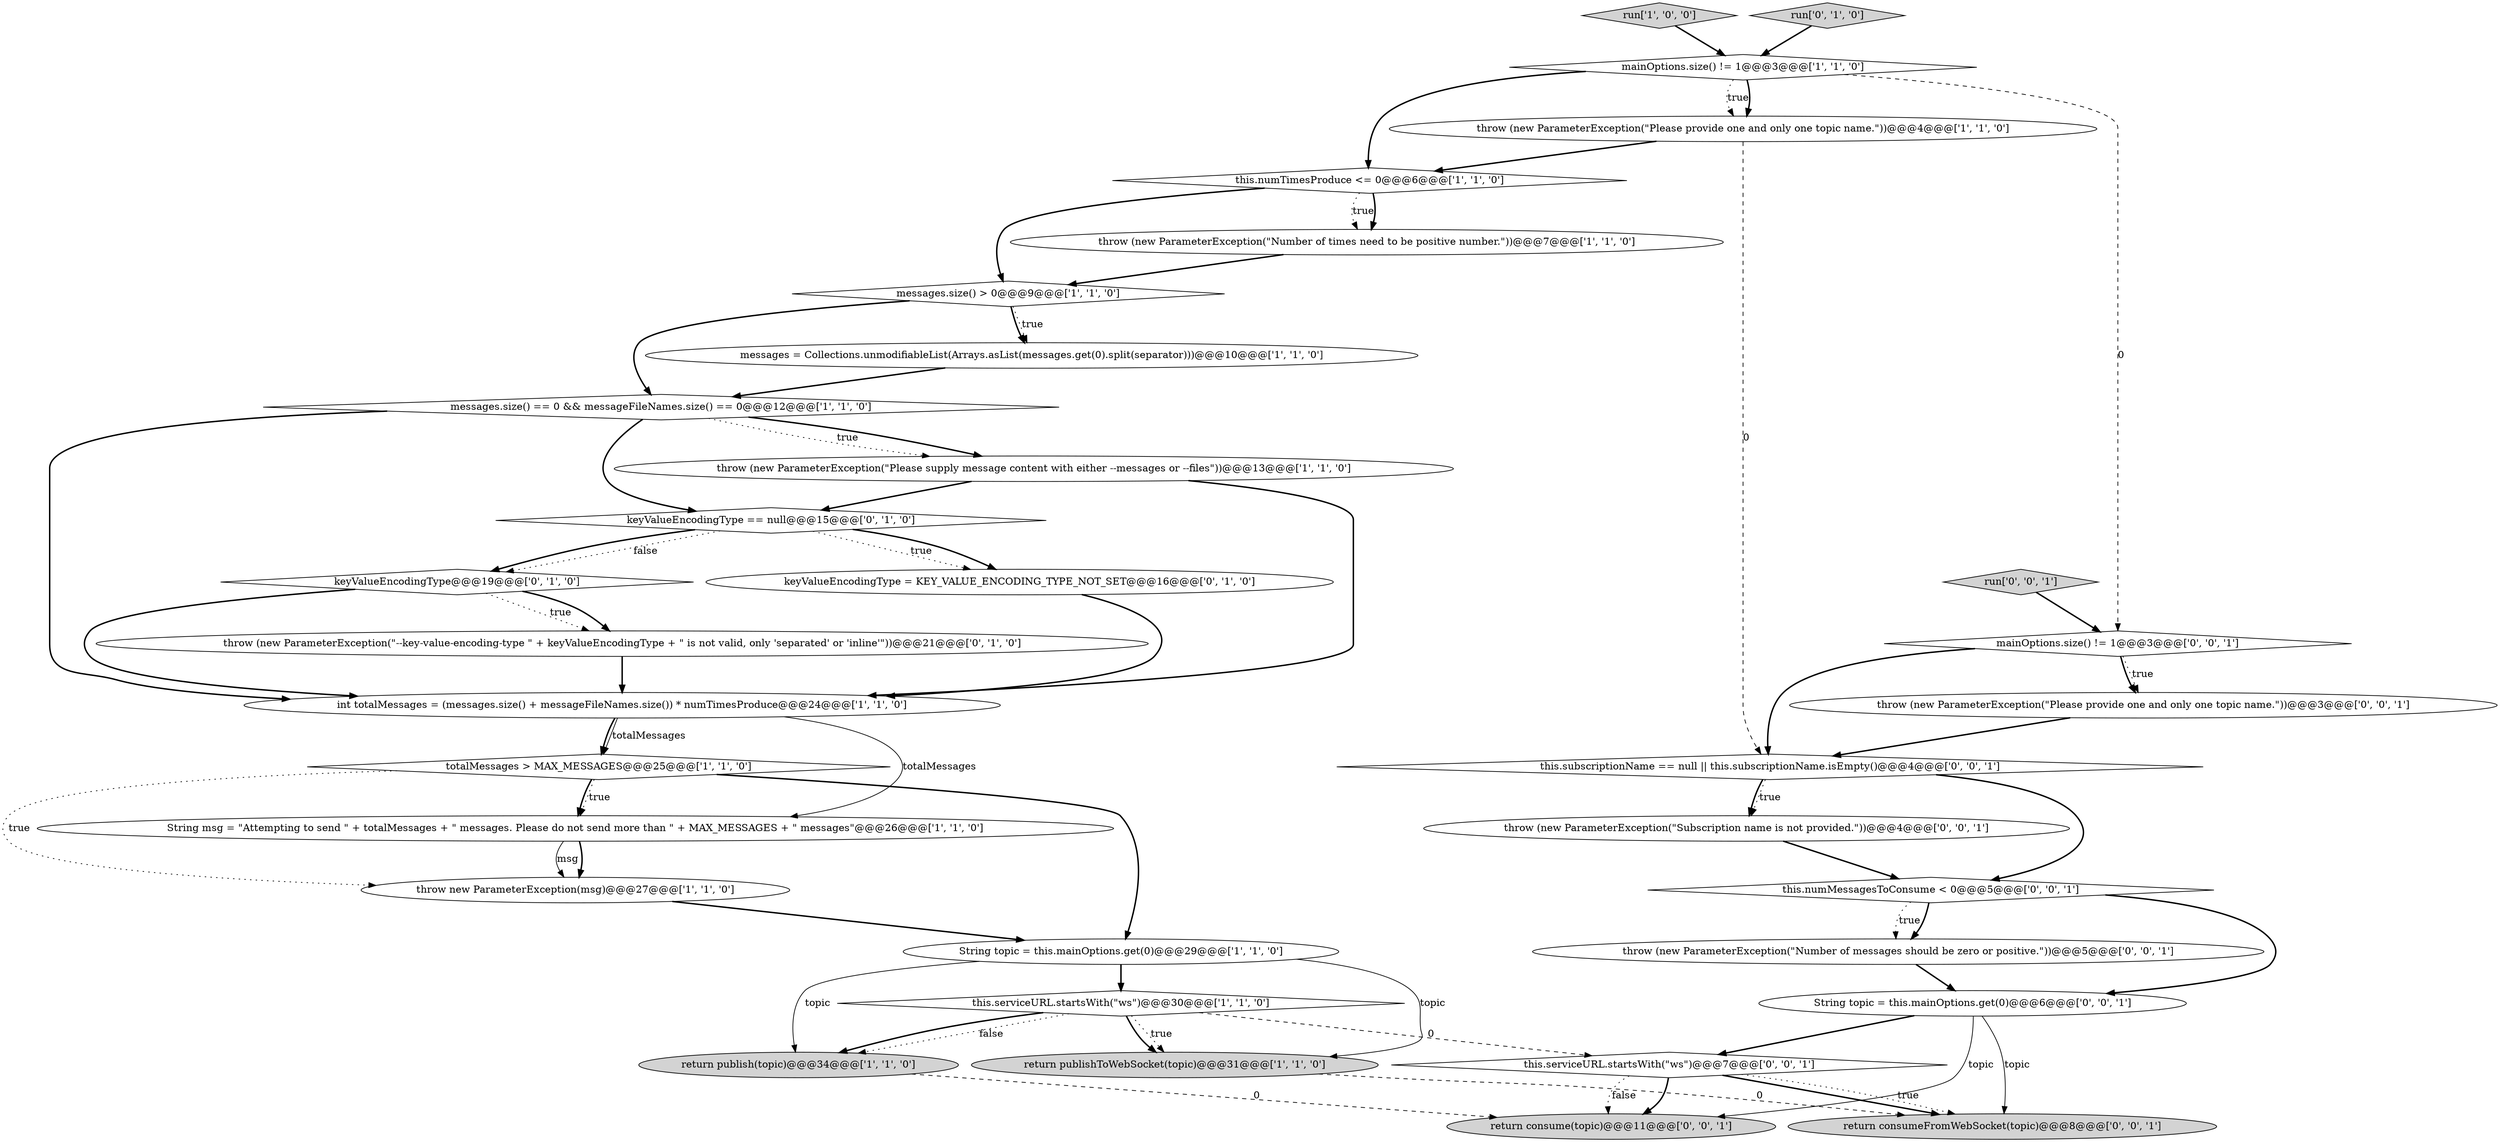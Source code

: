 digraph {
14 [style = filled, label = "throw (new ParameterException(\"Number of times need to be positive number.\"))@@@7@@@['1', '1', '0']", fillcolor = white, shape = ellipse image = "AAA0AAABBB1BBB"];
7 [style = filled, label = "return publishToWebSocket(topic)@@@31@@@['1', '1', '0']", fillcolor = lightgray, shape = ellipse image = "AAA0AAABBB1BBB"];
25 [style = filled, label = "this.subscriptionName == null || this.subscriptionName.isEmpty()@@@4@@@['0', '0', '1']", fillcolor = white, shape = diamond image = "AAA0AAABBB3BBB"];
23 [style = filled, label = "String topic = this.mainOptions.get(0)@@@6@@@['0', '0', '1']", fillcolor = white, shape = ellipse image = "AAA0AAABBB3BBB"];
4 [style = filled, label = "totalMessages > MAX_MESSAGES@@@25@@@['1', '1', '0']", fillcolor = white, shape = diamond image = "AAA0AAABBB1BBB"];
32 [style = filled, label = "return consumeFromWebSocket(topic)@@@8@@@['0', '0', '1']", fillcolor = lightgray, shape = ellipse image = "AAA0AAABBB3BBB"];
29 [style = filled, label = "mainOptions.size() != 1@@@3@@@['0', '0', '1']", fillcolor = white, shape = diamond image = "AAA0AAABBB3BBB"];
17 [style = filled, label = "keyValueEncodingType = KEY_VALUE_ENCODING_TYPE_NOT_SET@@@16@@@['0', '1', '0']", fillcolor = white, shape = ellipse image = "AAA1AAABBB2BBB"];
18 [style = filled, label = "throw (new ParameterException(\"--key-value-encoding-type \" + keyValueEncodingType + \" is not valid, only 'separated' or 'inline'\"))@@@21@@@['0', '1', '0']", fillcolor = white, shape = ellipse image = "AAA1AAABBB2BBB"];
30 [style = filled, label = "throw (new ParameterException(\"Number of messages should be zero or positive.\"))@@@5@@@['0', '0', '1']", fillcolor = white, shape = ellipse image = "AAA0AAABBB3BBB"];
6 [style = filled, label = "messages.size() > 0@@@9@@@['1', '1', '0']", fillcolor = white, shape = diamond image = "AAA0AAABBB1BBB"];
1 [style = filled, label = "throw (new ParameterException(\"Please provide one and only one topic name.\"))@@@4@@@['1', '1', '0']", fillcolor = white, shape = ellipse image = "AAA0AAABBB1BBB"];
0 [style = filled, label = "messages.size() == 0 && messageFileNames.size() == 0@@@12@@@['1', '1', '0']", fillcolor = white, shape = diamond image = "AAA0AAABBB1BBB"];
22 [style = filled, label = "throw (new ParameterException(\"Please provide one and only one topic name.\"))@@@3@@@['0', '0', '1']", fillcolor = white, shape = ellipse image = "AAA0AAABBB3BBB"];
5 [style = filled, label = "this.numTimesProduce <= 0@@@6@@@['1', '1', '0']", fillcolor = white, shape = diamond image = "AAA0AAABBB1BBB"];
16 [style = filled, label = "messages = Collections.unmodifiableList(Arrays.asList(messages.get(0).split(separator)))@@@10@@@['1', '1', '0']", fillcolor = white, shape = ellipse image = "AAA0AAABBB1BBB"];
13 [style = filled, label = "mainOptions.size() != 1@@@3@@@['1', '1', '0']", fillcolor = white, shape = diamond image = "AAA0AAABBB1BBB"];
11 [style = filled, label = "String topic = this.mainOptions.get(0)@@@29@@@['1', '1', '0']", fillcolor = white, shape = ellipse image = "AAA0AAABBB1BBB"];
9 [style = filled, label = "return publish(topic)@@@34@@@['1', '1', '0']", fillcolor = lightgray, shape = ellipse image = "AAA0AAABBB1BBB"];
19 [style = filled, label = "keyValueEncodingType@@@19@@@['0', '1', '0']", fillcolor = white, shape = diamond image = "AAA1AAABBB2BBB"];
27 [style = filled, label = "return consume(topic)@@@11@@@['0', '0', '1']", fillcolor = lightgray, shape = ellipse image = "AAA0AAABBB3BBB"];
24 [style = filled, label = "throw (new ParameterException(\"Subscription name is not provided.\"))@@@4@@@['0', '0', '1']", fillcolor = white, shape = ellipse image = "AAA0AAABBB3BBB"];
12 [style = filled, label = "this.serviceURL.startsWith(\"ws\")@@@30@@@['1', '1', '0']", fillcolor = white, shape = diamond image = "AAA0AAABBB1BBB"];
26 [style = filled, label = "this.serviceURL.startsWith(\"ws\")@@@7@@@['0', '0', '1']", fillcolor = white, shape = diamond image = "AAA0AAABBB3BBB"];
28 [style = filled, label = "run['0', '0', '1']", fillcolor = lightgray, shape = diamond image = "AAA0AAABBB3BBB"];
31 [style = filled, label = "this.numMessagesToConsume < 0@@@5@@@['0', '0', '1']", fillcolor = white, shape = diamond image = "AAA0AAABBB3BBB"];
10 [style = filled, label = "String msg = \"Attempting to send \" + totalMessages + \" messages. Please do not send more than \" + MAX_MESSAGES + \" messages\"@@@26@@@['1', '1', '0']", fillcolor = white, shape = ellipse image = "AAA0AAABBB1BBB"];
8 [style = filled, label = "throw new ParameterException(msg)@@@27@@@['1', '1', '0']", fillcolor = white, shape = ellipse image = "AAA0AAABBB1BBB"];
20 [style = filled, label = "keyValueEncodingType == null@@@15@@@['0', '1', '0']", fillcolor = white, shape = diamond image = "AAA1AAABBB2BBB"];
3 [style = filled, label = "run['1', '0', '0']", fillcolor = lightgray, shape = diamond image = "AAA0AAABBB1BBB"];
21 [style = filled, label = "run['0', '1', '0']", fillcolor = lightgray, shape = diamond image = "AAA0AAABBB2BBB"];
15 [style = filled, label = "throw (new ParameterException(\"Please supply message content with either --messages or --files\"))@@@13@@@['1', '1', '0']", fillcolor = white, shape = ellipse image = "AAA0AAABBB1BBB"];
2 [style = filled, label = "int totalMessages = (messages.size() + messageFileNames.size()) * numTimesProduce@@@24@@@['1', '1', '0']", fillcolor = white, shape = ellipse image = "AAA0AAABBB1BBB"];
5->14 [style = dotted, label="true"];
12->7 [style = dotted, label="true"];
20->19 [style = dotted, label="false"];
5->14 [style = bold, label=""];
6->16 [style = dotted, label="true"];
12->7 [style = bold, label=""];
1->25 [style = dashed, label="0"];
12->26 [style = dashed, label="0"];
23->32 [style = solid, label="topic"];
2->4 [style = bold, label=""];
13->1 [style = dotted, label="true"];
11->12 [style = bold, label=""];
18->2 [style = bold, label=""];
11->7 [style = solid, label="topic"];
25->24 [style = bold, label=""];
4->10 [style = dotted, label="true"];
6->0 [style = bold, label=""];
4->11 [style = bold, label=""];
16->0 [style = bold, label=""];
10->8 [style = bold, label=""];
7->32 [style = dashed, label="0"];
20->17 [style = dotted, label="true"];
26->27 [style = bold, label=""];
3->13 [style = bold, label=""];
26->27 [style = dotted, label="false"];
10->8 [style = solid, label="msg"];
15->2 [style = bold, label=""];
29->25 [style = bold, label=""];
19->18 [style = dotted, label="true"];
23->26 [style = bold, label=""];
4->8 [style = dotted, label="true"];
20->19 [style = bold, label=""];
12->9 [style = dotted, label="false"];
6->16 [style = bold, label=""];
12->9 [style = bold, label=""];
8->11 [style = bold, label=""];
0->20 [style = bold, label=""];
2->10 [style = solid, label="totalMessages"];
0->15 [style = bold, label=""];
11->9 [style = solid, label="topic"];
24->31 [style = bold, label=""];
22->25 [style = bold, label=""];
25->24 [style = dotted, label="true"];
30->23 [style = bold, label=""];
21->13 [style = bold, label=""];
26->32 [style = bold, label=""];
13->29 [style = dashed, label="0"];
31->30 [style = dotted, label="true"];
0->15 [style = dotted, label="true"];
14->6 [style = bold, label=""];
15->20 [style = bold, label=""];
13->1 [style = bold, label=""];
4->10 [style = bold, label=""];
20->17 [style = bold, label=""];
29->22 [style = bold, label=""];
25->31 [style = bold, label=""];
26->32 [style = dotted, label="true"];
29->22 [style = dotted, label="true"];
19->2 [style = bold, label=""];
31->30 [style = bold, label=""];
28->29 [style = bold, label=""];
0->2 [style = bold, label=""];
23->27 [style = solid, label="topic"];
2->4 [style = solid, label="totalMessages"];
31->23 [style = bold, label=""];
19->18 [style = bold, label=""];
9->27 [style = dashed, label="0"];
13->5 [style = bold, label=""];
5->6 [style = bold, label=""];
17->2 [style = bold, label=""];
1->5 [style = bold, label=""];
}

